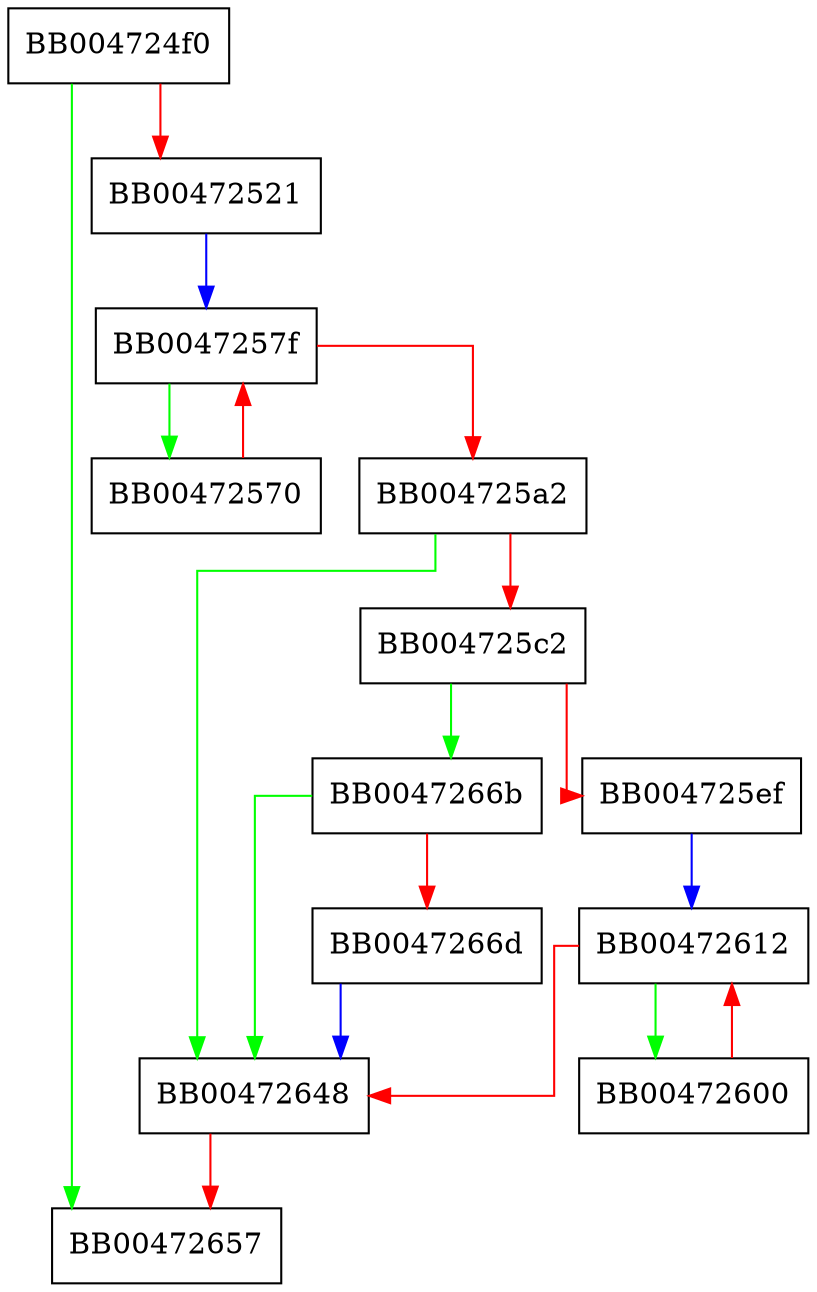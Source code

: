 digraph ssl_print_groups {
  node [shape="box"];
  graph [splines=ortho];
  BB004724f0 -> BB00472657 [color="green"];
  BB004724f0 -> BB00472521 [color="red"];
  BB00472521 -> BB0047257f [color="blue"];
  BB00472570 -> BB0047257f [color="red"];
  BB0047257f -> BB00472570 [color="green"];
  BB0047257f -> BB004725a2 [color="red"];
  BB004725a2 -> BB00472648 [color="green"];
  BB004725a2 -> BB004725c2 [color="red"];
  BB004725c2 -> BB0047266b [color="green"];
  BB004725c2 -> BB004725ef [color="red"];
  BB004725ef -> BB00472612 [color="blue"];
  BB00472600 -> BB00472612 [color="red"];
  BB00472612 -> BB00472600 [color="green"];
  BB00472612 -> BB00472648 [color="red"];
  BB00472648 -> BB00472657 [color="red"];
  BB0047266b -> BB00472648 [color="green"];
  BB0047266b -> BB0047266d [color="red"];
  BB0047266d -> BB00472648 [color="blue"];
}
